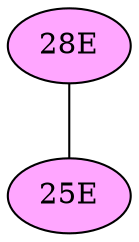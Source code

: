 // The Round Table
graph {
	"28E" [fillcolor="#FFA6FF" style=radial]
	"25E" [fillcolor="#FFA6FF" style=radial]
	"28E" -- "25E" [penwidth=1]
}
